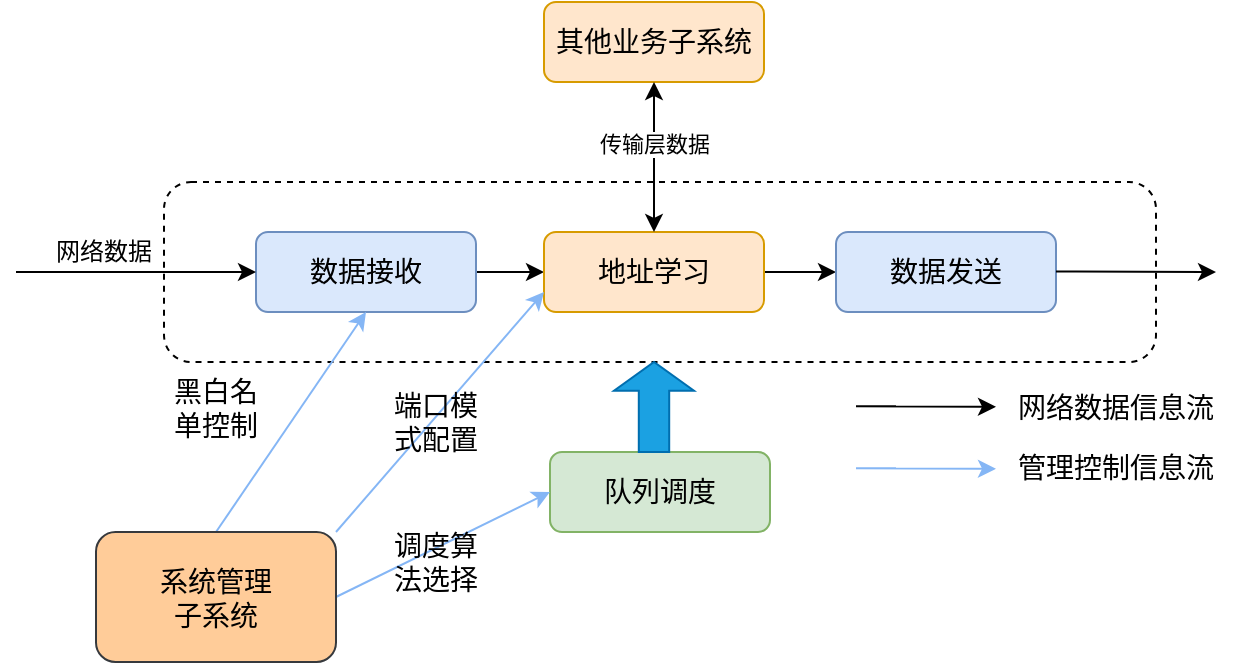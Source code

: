<mxfile version="20.8.23" type="github">
  <diagram name="第 1 页" id="i242wir0LVvrTrvufnnq">
    <mxGraphModel dx="1728" dy="890" grid="1" gridSize="10" guides="1" tooltips="1" connect="1" arrows="1" fold="1" page="1" pageScale="1" pageWidth="827" pageHeight="1169" math="0" shadow="0">
      <root>
        <mxCell id="0" />
        <mxCell id="1" parent="0" />
        <mxCell id="SfL-1dqMt8eLdVgTVKJM-1" value="" style="rounded=1;whiteSpace=wrap;html=1;dashed=1;" vertex="1" parent="1">
          <mxGeometry x="194" y="320" width="496" height="90" as="geometry" />
        </mxCell>
        <mxCell id="SfL-1dqMt8eLdVgTVKJM-2" value="" style="edgeStyle=orthogonalEdgeStyle;rounded=0;orthogonalLoop=1;jettySize=auto;html=1;fontSize=14;" edge="1" parent="1" source="SfL-1dqMt8eLdVgTVKJM-3" target="SfL-1dqMt8eLdVgTVKJM-5">
          <mxGeometry relative="1" as="geometry">
            <Array as="points">
              <mxPoint x="370" y="365" />
              <mxPoint x="370" y="365" />
            </Array>
          </mxGeometry>
        </mxCell>
        <mxCell id="SfL-1dqMt8eLdVgTVKJM-3" value="&lt;font style=&quot;font-size: 14px;&quot;&gt;数据接收&lt;/font&gt;" style="rounded=1;whiteSpace=wrap;html=1;fillColor=#dae8fc;strokeColor=#6c8ebf;" vertex="1" parent="1">
          <mxGeometry x="240" y="345" width="110" height="40" as="geometry" />
        </mxCell>
        <mxCell id="SfL-1dqMt8eLdVgTVKJM-4" value="" style="edgeStyle=orthogonalEdgeStyle;rounded=0;orthogonalLoop=1;jettySize=auto;html=1;fontSize=14;" edge="1" parent="1" source="SfL-1dqMt8eLdVgTVKJM-5" target="SfL-1dqMt8eLdVgTVKJM-6">
          <mxGeometry relative="1" as="geometry" />
        </mxCell>
        <mxCell id="SfL-1dqMt8eLdVgTVKJM-5" value="&lt;span style=&quot;font-size: 14px;&quot;&gt;地址学习&lt;/span&gt;" style="rounded=1;whiteSpace=wrap;html=1;fillColor=#ffe6cc;strokeColor=#d79b00;" vertex="1" parent="1">
          <mxGeometry x="384" y="345" width="110" height="40" as="geometry" />
        </mxCell>
        <mxCell id="SfL-1dqMt8eLdVgTVKJM-6" value="&lt;font style=&quot;font-size: 14px;&quot;&gt;数据发送&lt;/font&gt;" style="rounded=1;whiteSpace=wrap;html=1;fillColor=#dae8fc;strokeColor=#6c8ebf;" vertex="1" parent="1">
          <mxGeometry x="530" y="345" width="110" height="40" as="geometry" />
        </mxCell>
        <mxCell id="SfL-1dqMt8eLdVgTVKJM-7" value="&lt;font style=&quot;font-size: 14px;&quot;&gt;队列调度&lt;/font&gt;" style="rounded=1;whiteSpace=wrap;html=1;fillColor=#d5e8d4;strokeColor=#82b366;" vertex="1" parent="1">
          <mxGeometry x="387" y="455" width="110" height="40" as="geometry" />
        </mxCell>
        <mxCell id="SfL-1dqMt8eLdVgTVKJM-8" value="" style="edgeStyle=orthogonalEdgeStyle;rounded=0;orthogonalLoop=1;jettySize=auto;html=1;fontSize=14;entryX=0;entryY=0.5;entryDx=0;entryDy=0;" edge="1" parent="1" target="SfL-1dqMt8eLdVgTVKJM-3">
          <mxGeometry relative="1" as="geometry">
            <mxPoint x="120" y="365" as="sourcePoint" />
            <mxPoint x="394" y="375" as="targetPoint" />
            <Array as="points">
              <mxPoint x="150" y="365" />
            </Array>
          </mxGeometry>
        </mxCell>
        <mxCell id="SfL-1dqMt8eLdVgTVKJM-9" value="" style="edgeStyle=orthogonalEdgeStyle;rounded=0;orthogonalLoop=1;jettySize=auto;html=1;fontSize=14;" edge="1" parent="1">
          <mxGeometry relative="1" as="geometry">
            <mxPoint x="640" y="364.69" as="sourcePoint" />
            <mxPoint x="720" y="365" as="targetPoint" />
            <Array as="points">
              <mxPoint x="650" y="364.69" />
            </Array>
          </mxGeometry>
        </mxCell>
        <mxCell id="SfL-1dqMt8eLdVgTVKJM-10" value="网络数据信息流" style="text;html=1;strokeColor=none;fillColor=none;align=center;verticalAlign=middle;whiteSpace=wrap;rounded=0;fontSize=14;" vertex="1" parent="1">
          <mxGeometry x="620" y="417.5" width="100" height="30" as="geometry" />
        </mxCell>
        <mxCell id="SfL-1dqMt8eLdVgTVKJM-11" value="" style="edgeStyle=orthogonalEdgeStyle;rounded=0;orthogonalLoop=1;jettySize=auto;html=1;fontSize=14;" edge="1" parent="1">
          <mxGeometry relative="1" as="geometry">
            <mxPoint x="560" y="432.08" as="sourcePoint" />
            <mxPoint x="610" y="432.39" as="targetPoint" />
            <Array as="points">
              <mxPoint x="540" y="432.08" />
            </Array>
          </mxGeometry>
        </mxCell>
        <mxCell id="SfL-1dqMt8eLdVgTVKJM-12" value="" style="html=1;shadow=0;dashed=0;align=center;verticalAlign=middle;shape=mxgraph.arrows2.arrow;dy=0.62;dx=14.38;direction=north;notch=0;fontSize=14;fillColor=#1ba1e2;fontColor=#ffffff;strokeColor=#006EAF;" vertex="1" parent="1">
          <mxGeometry x="419" y="410" width="40" height="45" as="geometry" />
        </mxCell>
        <mxCell id="SfL-1dqMt8eLdVgTVKJM-13" value="&lt;span style=&quot;font-size: 14px;&quot;&gt;其他业务子系统&lt;/span&gt;" style="rounded=1;whiteSpace=wrap;html=1;fillColor=#ffe6cc;strokeColor=#d79b00;" vertex="1" parent="1">
          <mxGeometry x="384" y="230" width="110" height="40" as="geometry" />
        </mxCell>
        <mxCell id="SfL-1dqMt8eLdVgTVKJM-14" value="" style="endArrow=classic;startArrow=classic;html=1;rounded=0;entryX=0.5;entryY=1;entryDx=0;entryDy=0;exitX=0.5;exitY=0;exitDx=0;exitDy=0;" edge="1" parent="1" source="SfL-1dqMt8eLdVgTVKJM-5" target="SfL-1dqMt8eLdVgTVKJM-13">
          <mxGeometry width="50" height="50" relative="1" as="geometry">
            <mxPoint x="400" y="410" as="sourcePoint" />
            <mxPoint x="450" y="360" as="targetPoint" />
          </mxGeometry>
        </mxCell>
        <mxCell id="SfL-1dqMt8eLdVgTVKJM-16" value="传输层数据" style="edgeLabel;html=1;align=center;verticalAlign=middle;resizable=0;points=[];" vertex="1" connectable="0" parent="SfL-1dqMt8eLdVgTVKJM-14">
          <mxGeometry x="0.191" y="-1" relative="1" as="geometry">
            <mxPoint x="-1" as="offset" />
          </mxGeometry>
        </mxCell>
        <mxCell id="SfL-1dqMt8eLdVgTVKJM-25" style="rounded=0;orthogonalLoop=1;jettySize=auto;html=1;exitX=0.5;exitY=0;exitDx=0;exitDy=0;entryX=0.5;entryY=1;entryDx=0;entryDy=0;strokeColor=#85b6f5;" edge="1" parent="1" source="SfL-1dqMt8eLdVgTVKJM-17" target="SfL-1dqMt8eLdVgTVKJM-3">
          <mxGeometry relative="1" as="geometry" />
        </mxCell>
        <mxCell id="SfL-1dqMt8eLdVgTVKJM-26" style="edgeStyle=none;rounded=0;orthogonalLoop=1;jettySize=auto;html=1;exitX=1;exitY=0;exitDx=0;exitDy=0;entryX=0;entryY=0.75;entryDx=0;entryDy=0;fillColor=#cce5ff;strokeColor=#85b6f5;" edge="1" parent="1" source="SfL-1dqMt8eLdVgTVKJM-17" target="SfL-1dqMt8eLdVgTVKJM-5">
          <mxGeometry relative="1" as="geometry" />
        </mxCell>
        <mxCell id="SfL-1dqMt8eLdVgTVKJM-27" style="edgeStyle=none;rounded=0;orthogonalLoop=1;jettySize=auto;html=1;exitX=1;exitY=0.5;exitDx=0;exitDy=0;entryX=0;entryY=0.5;entryDx=0;entryDy=0;strokeColor=#85b6f5;" edge="1" parent="1" source="SfL-1dqMt8eLdVgTVKJM-17" target="SfL-1dqMt8eLdVgTVKJM-7">
          <mxGeometry relative="1" as="geometry" />
        </mxCell>
        <mxCell id="SfL-1dqMt8eLdVgTVKJM-17" value="&lt;span style=&quot;font-size: 14px;&quot;&gt;系统管理&lt;br&gt;子系统&lt;/span&gt;" style="rounded=1;whiteSpace=wrap;html=1;fillColor=#ffcc99;strokeColor=#36393d;" vertex="1" parent="1">
          <mxGeometry x="160" y="495" width="120" height="65" as="geometry" />
        </mxCell>
        <mxCell id="SfL-1dqMt8eLdVgTVKJM-18" value="网络数据" style="text;html=1;strokeColor=none;fillColor=none;align=center;verticalAlign=middle;whiteSpace=wrap;rounded=0;" vertex="1" parent="1">
          <mxGeometry x="134" y="340" width="60" height="30" as="geometry" />
        </mxCell>
        <mxCell id="SfL-1dqMt8eLdVgTVKJM-19" value="黑白名&lt;br&gt;单控制" style="text;html=1;strokeColor=none;fillColor=none;align=center;verticalAlign=middle;whiteSpace=wrap;rounded=0;fontSize=14;" vertex="1" parent="1">
          <mxGeometry x="190" y="417.5" width="60" height="30" as="geometry" />
        </mxCell>
        <mxCell id="SfL-1dqMt8eLdVgTVKJM-20" value="端口模&lt;br&gt;式配置" style="text;html=1;strokeColor=none;fillColor=none;align=center;verticalAlign=middle;whiteSpace=wrap;rounded=0;fontSize=14;" vertex="1" parent="1">
          <mxGeometry x="300" y="425" width="60" height="30" as="geometry" />
        </mxCell>
        <mxCell id="SfL-1dqMt8eLdVgTVKJM-21" value="调度算&lt;br&gt;法选择" style="text;html=1;strokeColor=none;fillColor=none;align=center;verticalAlign=middle;whiteSpace=wrap;rounded=0;fontSize=14;" vertex="1" parent="1">
          <mxGeometry x="300" y="495" width="60" height="30" as="geometry" />
        </mxCell>
        <mxCell id="SfL-1dqMt8eLdVgTVKJM-28" value="" style="edgeStyle=orthogonalEdgeStyle;rounded=0;orthogonalLoop=1;jettySize=auto;html=1;fontSize=14;strokeColor=#85b6f5;" edge="1" parent="1">
          <mxGeometry relative="1" as="geometry">
            <mxPoint x="560" y="463.08" as="sourcePoint" />
            <mxPoint x="610" y="463.39" as="targetPoint" />
            <Array as="points">
              <mxPoint x="540" y="463.08" />
            </Array>
          </mxGeometry>
        </mxCell>
        <mxCell id="SfL-1dqMt8eLdVgTVKJM-29" value="管理控制信息流" style="text;html=1;strokeColor=none;fillColor=none;align=center;verticalAlign=middle;whiteSpace=wrap;rounded=0;fontSize=14;" vertex="1" parent="1">
          <mxGeometry x="620" y="447.5" width="100" height="30" as="geometry" />
        </mxCell>
      </root>
    </mxGraphModel>
  </diagram>
</mxfile>
